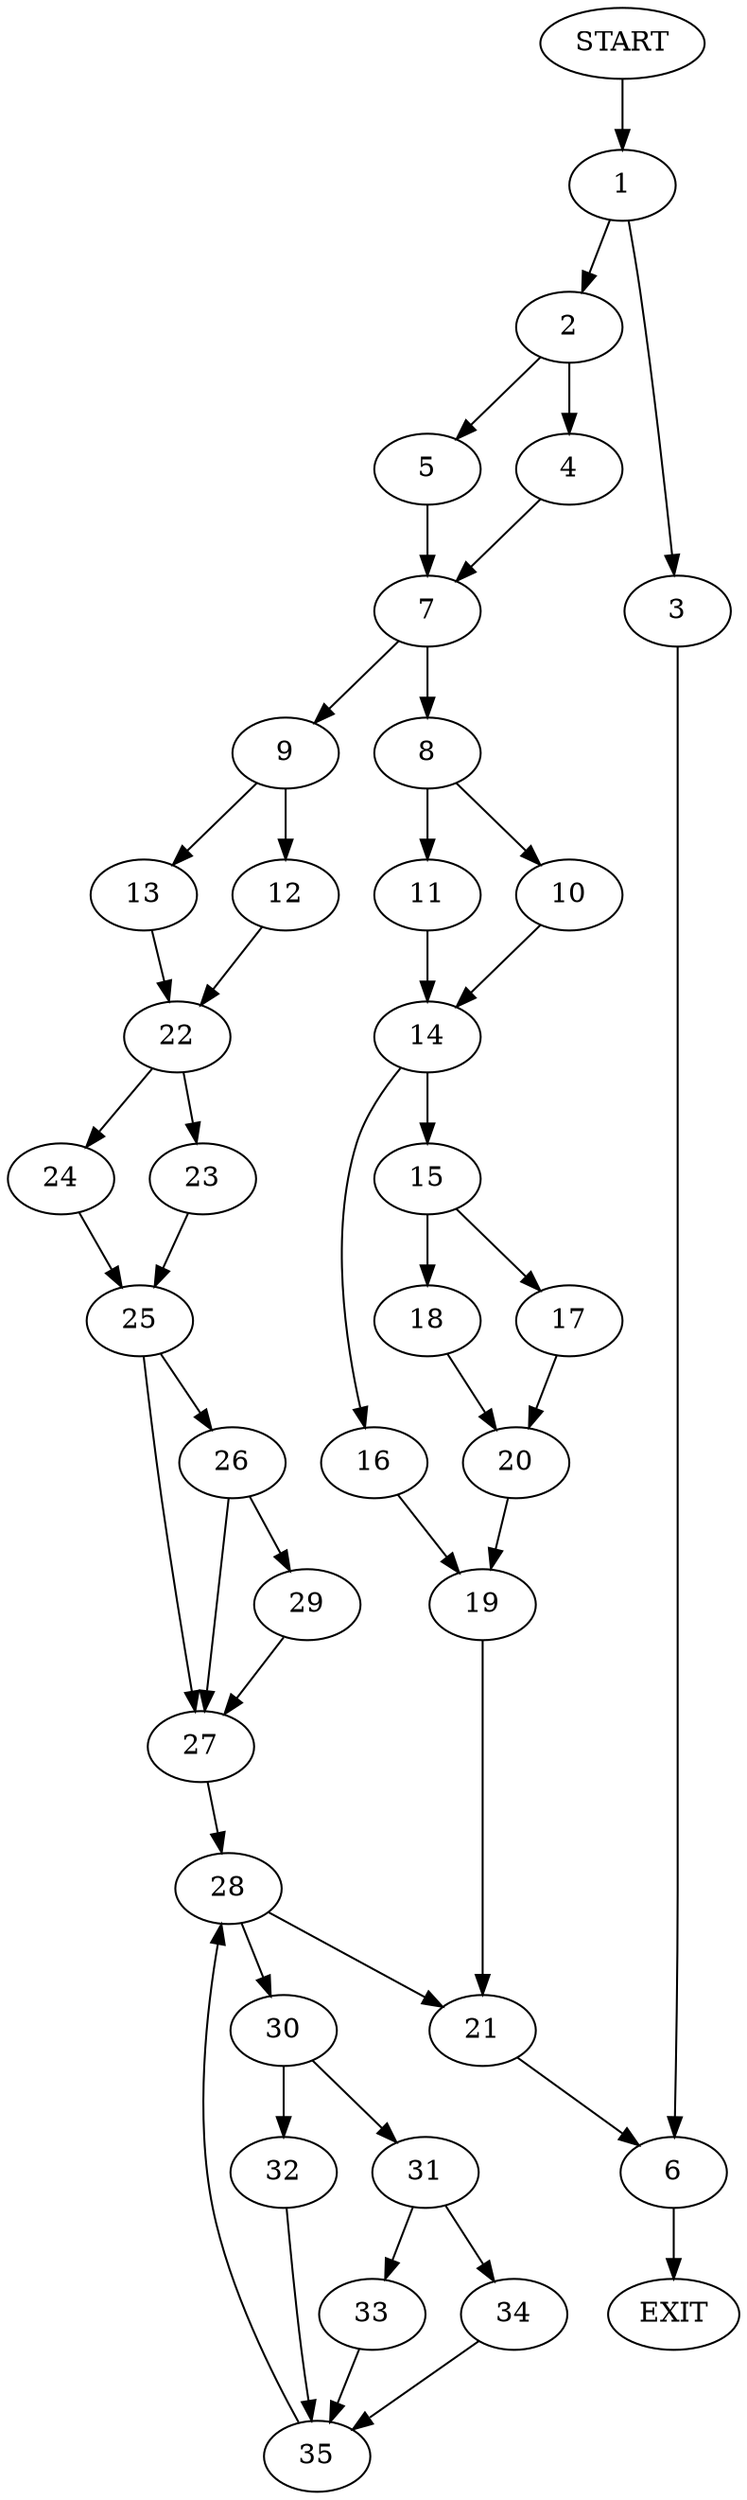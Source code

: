 digraph {
0 [label="START"]
36 [label="EXIT"]
0 -> 1
1 -> 2
1 -> 3
2 -> 4
2 -> 5
3 -> 6
5 -> 7
4 -> 7
7 -> 8
7 -> 9
8 -> 10
8 -> 11
9 -> 12
9 -> 13
11 -> 14
10 -> 14
14 -> 15
14 -> 16
15 -> 17
15 -> 18
16 -> 19
17 -> 20
18 -> 20
20 -> 19
19 -> 21
21 -> 6
13 -> 22
12 -> 22
22 -> 23
22 -> 24
24 -> 25
23 -> 25
25 -> 26
25 -> 27
27 -> 28
26 -> 29
26 -> 27
29 -> 27
28 -> 21
28 -> 30
30 -> 31
30 -> 32
31 -> 33
31 -> 34
32 -> 35
35 -> 28
34 -> 35
33 -> 35
6 -> 36
}
